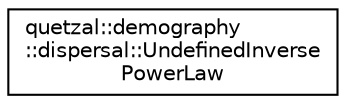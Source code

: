 digraph "Graphical Class Hierarchy"
{
 // LATEX_PDF_SIZE
  edge [fontname="Helvetica",fontsize="10",labelfontname="Helvetica",labelfontsize="10"];
  node [fontname="Helvetica",fontsize="10",shape=record];
  rankdir="LR";
  Node0 [label="quetzal::demography\l::dispersal::UndefinedInverse\lPowerLaw",height=0.2,width=0.4,color="black", fillcolor="white", style="filled",URL="$structquetzal_1_1demography_1_1dispersal_1_1_undefined_inverse_power_law.html",tooltip=" "];
}

